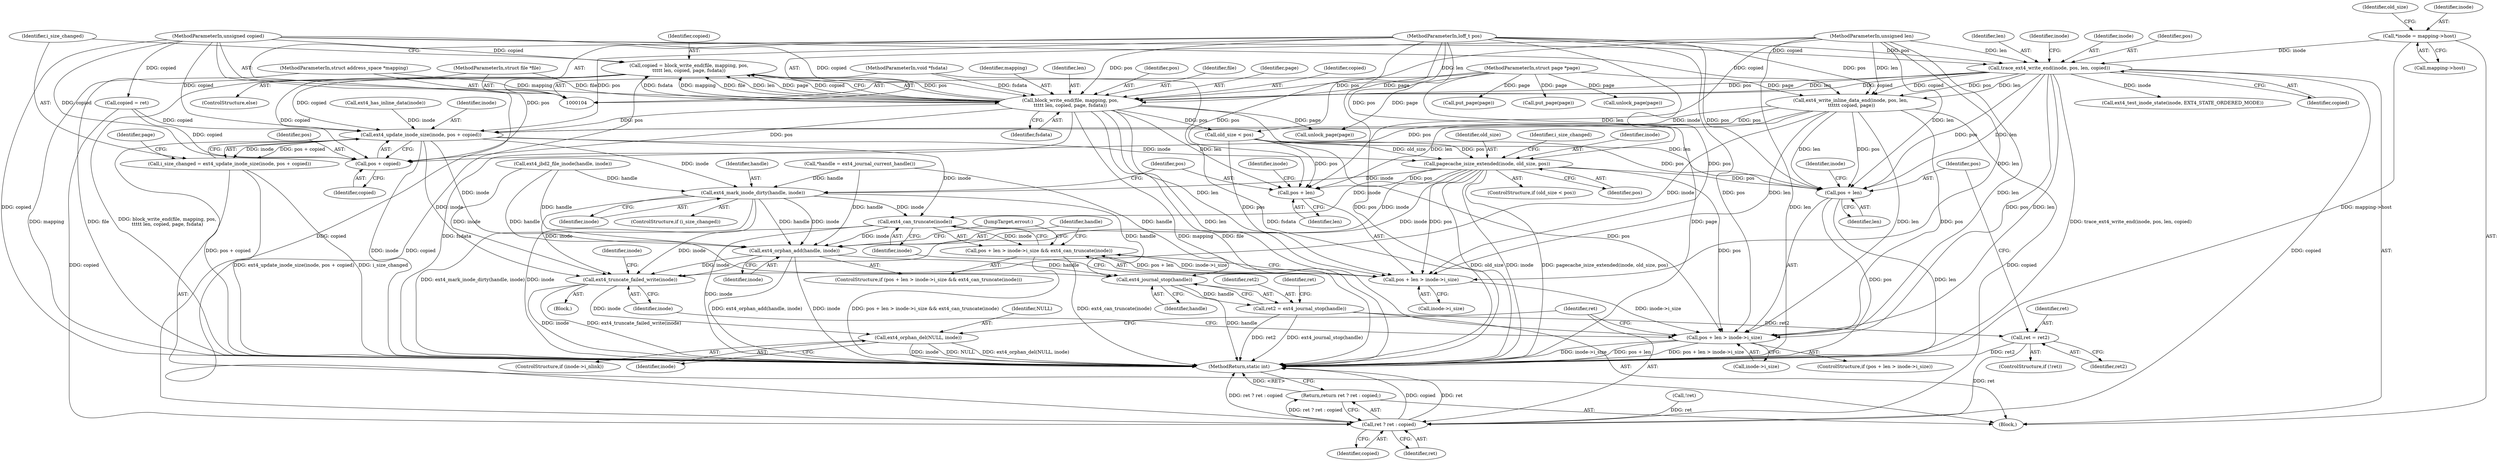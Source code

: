 digraph "0_linux_06bd3c36a733ac27962fea7d6f47168841376824_0@API" {
"1000182" [label="(Call,copied = block_write_end(file, mapping, pos,\n\t\t\t\t\t len, copied, page, fsdata))"];
"1000184" [label="(Call,block_write_end(file, mapping, pos,\n\t\t\t\t\t len, copied, page, fsdata))"];
"1000105" [label="(MethodParameterIn,struct file *file)"];
"1000106" [label="(MethodParameterIn,struct address_space *mapping)"];
"1000138" [label="(Call,trace_ext4_write_end(inode, pos, len, copied))"];
"1000118" [label="(Call,*inode = mapping->host)"];
"1000107" [label="(MethodParameterIn,loff_t pos)"];
"1000108" [label="(MethodParameterIn,unsigned len)"];
"1000109" [label="(MethodParameterIn,unsigned copied)"];
"1000110" [label="(MethodParameterIn,struct page *page)"];
"1000111" [label="(MethodParameterIn,void *fsdata)"];
"1000194" [label="(Call,ext4_update_inode_size(inode, pos + copied))"];
"1000192" [label="(Call,i_size_changed = ext4_update_inode_size(inode, pos + copied))"];
"1000207" [label="(Call,pagecache_isize_extended(inode, old_size, pos))"];
"1000213" [label="(Call,ext4_mark_inode_dirty(handle, inode))"];
"1000225" [label="(Call,ext4_can_truncate(inode))"];
"1000217" [label="(Call,pos + len > inode->i_size && ext4_can_truncate(inode))"];
"1000227" [label="(Call,ext4_orphan_add(handle, inode))"];
"1000233" [label="(Call,ext4_journal_stop(handle))"];
"1000231" [label="(Call,ret2 = ext4_journal_stop(handle))"];
"1000238" [label="(Call,ret = ret2)"];
"1000260" [label="(Call,ret ? ret : copied)"];
"1000259" [label="(Return,return ret ? ret : copied;)"];
"1000250" [label="(Call,ext4_truncate_failed_write(inode))"];
"1000256" [label="(Call,ext4_orphan_del(NULL, inode))"];
"1000218" [label="(Call,pos + len > inode->i_size)"];
"1000242" [label="(Call,pos + len > inode->i_size)"];
"1000219" [label="(Call,pos + len)"];
"1000243" [label="(Call,pos + len)"];
"1000196" [label="(Call,pos + copied)"];
"1000251" [label="(Identifier,inode)"];
"1000105" [label="(MethodParameterIn,struct file *file)"];
"1000114" [label="(Call,*handle = ext4_journal_current_handle())"];
"1000230" [label="(JumpTarget,errout:)"];
"1000184" [label="(Call,block_write_end(file, mapping, pos,\n\t\t\t\t\t len, copied, page, fsdata))"];
"1000107" [label="(MethodParameterIn,loff_t pos)"];
"1000232" [label="(Identifier,ret2)"];
"1000222" [label="(Call,inode->i_size)"];
"1000191" [label="(Identifier,fsdata)"];
"1000256" [label="(Call,ext4_orphan_del(NULL, inode))"];
"1000141" [label="(Identifier,len)"];
"1000186" [label="(Identifier,mapping)"];
"1000258" [label="(Identifier,inode)"];
"1000125" [label="(Identifier,old_size)"];
"1000252" [label="(ControlStructure,if (inode->i_nlink))"];
"1000199" [label="(Call,unlock_page(page))"];
"1000214" [label="(Identifier,handle)"];
"1000150" [label="(Call,ext4_jbd2_file_inode(handle, inode))"];
"1000229" [label="(Identifier,inode)"];
"1000209" [label="(Identifier,old_size)"];
"1000145" [label="(Identifier,inode)"];
"1000167" [label="(Call,ext4_write_inline_data_end(inode, pos, len,\n \t\t\t\t\t\t copied, page))"];
"1000241" [label="(ControlStructure,if (pos + len > inode->i_size))"];
"1000215" [label="(Identifier,inode)"];
"1000196" [label="(Call,pos + copied)"];
"1000192" [label="(Call,i_size_changed = ext4_update_inode_size(inode, pos + copied))"];
"1000234" [label="(Identifier,handle)"];
"1000236" [label="(Call,!ret)"];
"1000144" [label="(Call,ext4_test_inode_state(inode, EXT4_STATE_ORDERED_MODE))"];
"1000263" [label="(Identifier,copied)"];
"1000195" [label="(Identifier,inode)"];
"1000194" [label="(Call,ext4_update_inode_size(inode, pos + copied))"];
"1000198" [label="(Identifier,copied)"];
"1000231" [label="(Call,ret2 = ext4_journal_stop(handle))"];
"1000239" [label="(Identifier,ret)"];
"1000197" [label="(Identifier,pos)"];
"1000213" [label="(Call,ext4_mark_inode_dirty(handle, inode))"];
"1000188" [label="(Identifier,len)"];
"1000187" [label="(Identifier,pos)"];
"1000204" [label="(Call,old_size < pos)"];
"1000119" [label="(Identifier,inode)"];
"1000219" [label="(Call,pos + len)"];
"1000162" [label="(Call,ext4_has_inline_data(inode))"];
"1000260" [label="(Call,ret ? ret : copied)"];
"1000226" [label="(Identifier,inode)"];
"1000240" [label="(Identifier,ret2)"];
"1000212" [label="(Identifier,i_size_changed)"];
"1000120" [label="(Call,mapping->host)"];
"1000208" [label="(Identifier,inode)"];
"1000185" [label="(Identifier,file)"];
"1000181" [label="(ControlStructure,else)"];
"1000112" [label="(Block,)"];
"1000249" [label="(Block,)"];
"1000218" [label="(Call,pos + len > inode->i_size)"];
"1000228" [label="(Identifier,handle)"];
"1000225" [label="(Call,ext4_can_truncate(inode))"];
"1000244" [label="(Identifier,pos)"];
"1000261" [label="(Identifier,ret)"];
"1000233" [label="(Call,ext4_journal_stop(handle))"];
"1000142" [label="(Identifier,copied)"];
"1000183" [label="(Identifier,copied)"];
"1000207" [label="(Call,pagecache_isize_extended(inode, old_size, pos))"];
"1000110" [label="(MethodParameterIn,struct page *page)"];
"1000190" [label="(Identifier,page)"];
"1000106" [label="(MethodParameterIn,struct address_space *mapping)"];
"1000158" [label="(Call,put_page(page))"];
"1000235" [label="(ControlStructure,if (!ret))"];
"1000221" [label="(Identifier,len)"];
"1000193" [label="(Identifier,i_size_changed)"];
"1000220" [label="(Identifier,pos)"];
"1000238" [label="(Call,ret = ret2)"];
"1000245" [label="(Identifier,len)"];
"1000246" [label="(Call,inode->i_size)"];
"1000262" [label="(Identifier,ret)"];
"1000139" [label="(Identifier,inode)"];
"1000259" [label="(Return,return ret ? ret : copied;)"];
"1000257" [label="(Identifier,NULL)"];
"1000250" [label="(Call,ext4_truncate_failed_write(inode))"];
"1000108" [label="(MethodParameterIn,unsigned len)"];
"1000242" [label="(Call,pos + len > inode->i_size)"];
"1000200" [label="(Identifier,page)"];
"1000201" [label="(Call,put_page(page))"];
"1000210" [label="(Identifier,pos)"];
"1000178" [label="(Call,copied = ret)"];
"1000237" [label="(Identifier,ret)"];
"1000264" [label="(MethodReturn,static int)"];
"1000118" [label="(Call,*inode = mapping->host)"];
"1000223" [label="(Identifier,inode)"];
"1000138" [label="(Call,trace_ext4_write_end(inode, pos, len, copied))"];
"1000227" [label="(Call,ext4_orphan_add(handle, inode))"];
"1000216" [label="(ControlStructure,if (pos + len > inode->i_size && ext4_can_truncate(inode)))"];
"1000140" [label="(Identifier,pos)"];
"1000156" [label="(Call,unlock_page(page))"];
"1000203" [label="(ControlStructure,if (old_size < pos))"];
"1000243" [label="(Call,pos + len)"];
"1000109" [label="(MethodParameterIn,unsigned copied)"];
"1000254" [label="(Identifier,inode)"];
"1000211" [label="(ControlStructure,if (i_size_changed))"];
"1000247" [label="(Identifier,inode)"];
"1000111" [label="(MethodParameterIn,void *fsdata)"];
"1000189" [label="(Identifier,copied)"];
"1000217" [label="(Call,pos + len > inode->i_size && ext4_can_truncate(inode))"];
"1000182" [label="(Call,copied = block_write_end(file, mapping, pos,\n\t\t\t\t\t len, copied, page, fsdata))"];
"1000182" -> "1000181"  [label="AST: "];
"1000182" -> "1000184"  [label="CFG: "];
"1000183" -> "1000182"  [label="AST: "];
"1000184" -> "1000182"  [label="AST: "];
"1000193" -> "1000182"  [label="CFG: "];
"1000182" -> "1000264"  [label="DDG: block_write_end(file, mapping, pos,\n\t\t\t\t\t len, copied, page, fsdata)"];
"1000184" -> "1000182"  [label="DDG: pos"];
"1000184" -> "1000182"  [label="DDG: fsdata"];
"1000184" -> "1000182"  [label="DDG: mapping"];
"1000184" -> "1000182"  [label="DDG: file"];
"1000184" -> "1000182"  [label="DDG: len"];
"1000184" -> "1000182"  [label="DDG: page"];
"1000184" -> "1000182"  [label="DDG: copied"];
"1000109" -> "1000182"  [label="DDG: copied"];
"1000182" -> "1000194"  [label="DDG: copied"];
"1000182" -> "1000196"  [label="DDG: copied"];
"1000182" -> "1000260"  [label="DDG: copied"];
"1000184" -> "1000191"  [label="CFG: "];
"1000185" -> "1000184"  [label="AST: "];
"1000186" -> "1000184"  [label="AST: "];
"1000187" -> "1000184"  [label="AST: "];
"1000188" -> "1000184"  [label="AST: "];
"1000189" -> "1000184"  [label="AST: "];
"1000190" -> "1000184"  [label="AST: "];
"1000191" -> "1000184"  [label="AST: "];
"1000184" -> "1000264"  [label="DDG: file"];
"1000184" -> "1000264"  [label="DDG: mapping"];
"1000184" -> "1000264"  [label="DDG: fsdata"];
"1000105" -> "1000184"  [label="DDG: file"];
"1000106" -> "1000184"  [label="DDG: mapping"];
"1000138" -> "1000184"  [label="DDG: pos"];
"1000138" -> "1000184"  [label="DDG: len"];
"1000138" -> "1000184"  [label="DDG: copied"];
"1000107" -> "1000184"  [label="DDG: pos"];
"1000108" -> "1000184"  [label="DDG: len"];
"1000109" -> "1000184"  [label="DDG: copied"];
"1000110" -> "1000184"  [label="DDG: page"];
"1000111" -> "1000184"  [label="DDG: fsdata"];
"1000184" -> "1000194"  [label="DDG: pos"];
"1000184" -> "1000196"  [label="DDG: pos"];
"1000184" -> "1000199"  [label="DDG: page"];
"1000184" -> "1000204"  [label="DDG: pos"];
"1000184" -> "1000218"  [label="DDG: len"];
"1000184" -> "1000219"  [label="DDG: len"];
"1000184" -> "1000242"  [label="DDG: len"];
"1000184" -> "1000243"  [label="DDG: len"];
"1000105" -> "1000104"  [label="AST: "];
"1000105" -> "1000264"  [label="DDG: file"];
"1000106" -> "1000104"  [label="AST: "];
"1000106" -> "1000264"  [label="DDG: mapping"];
"1000138" -> "1000112"  [label="AST: "];
"1000138" -> "1000142"  [label="CFG: "];
"1000139" -> "1000138"  [label="AST: "];
"1000140" -> "1000138"  [label="AST: "];
"1000141" -> "1000138"  [label="AST: "];
"1000142" -> "1000138"  [label="AST: "];
"1000145" -> "1000138"  [label="CFG: "];
"1000138" -> "1000264"  [label="DDG: trace_ext4_write_end(inode, pos, len, copied)"];
"1000118" -> "1000138"  [label="DDG: inode"];
"1000107" -> "1000138"  [label="DDG: pos"];
"1000108" -> "1000138"  [label="DDG: len"];
"1000109" -> "1000138"  [label="DDG: copied"];
"1000138" -> "1000144"  [label="DDG: inode"];
"1000138" -> "1000167"  [label="DDG: pos"];
"1000138" -> "1000167"  [label="DDG: len"];
"1000138" -> "1000167"  [label="DDG: copied"];
"1000138" -> "1000242"  [label="DDG: pos"];
"1000138" -> "1000242"  [label="DDG: len"];
"1000138" -> "1000243"  [label="DDG: pos"];
"1000138" -> "1000243"  [label="DDG: len"];
"1000138" -> "1000260"  [label="DDG: copied"];
"1000118" -> "1000112"  [label="AST: "];
"1000118" -> "1000120"  [label="CFG: "];
"1000119" -> "1000118"  [label="AST: "];
"1000120" -> "1000118"  [label="AST: "];
"1000125" -> "1000118"  [label="CFG: "];
"1000118" -> "1000264"  [label="DDG: mapping->host"];
"1000107" -> "1000104"  [label="AST: "];
"1000107" -> "1000264"  [label="DDG: pos"];
"1000107" -> "1000167"  [label="DDG: pos"];
"1000107" -> "1000194"  [label="DDG: pos"];
"1000107" -> "1000196"  [label="DDG: pos"];
"1000107" -> "1000204"  [label="DDG: pos"];
"1000107" -> "1000207"  [label="DDG: pos"];
"1000107" -> "1000218"  [label="DDG: pos"];
"1000107" -> "1000219"  [label="DDG: pos"];
"1000107" -> "1000242"  [label="DDG: pos"];
"1000107" -> "1000243"  [label="DDG: pos"];
"1000108" -> "1000104"  [label="AST: "];
"1000108" -> "1000264"  [label="DDG: len"];
"1000108" -> "1000167"  [label="DDG: len"];
"1000108" -> "1000218"  [label="DDG: len"];
"1000108" -> "1000219"  [label="DDG: len"];
"1000108" -> "1000242"  [label="DDG: len"];
"1000108" -> "1000243"  [label="DDG: len"];
"1000109" -> "1000104"  [label="AST: "];
"1000109" -> "1000264"  [label="DDG: copied"];
"1000109" -> "1000167"  [label="DDG: copied"];
"1000109" -> "1000178"  [label="DDG: copied"];
"1000109" -> "1000194"  [label="DDG: copied"];
"1000109" -> "1000196"  [label="DDG: copied"];
"1000109" -> "1000260"  [label="DDG: copied"];
"1000110" -> "1000104"  [label="AST: "];
"1000110" -> "1000264"  [label="DDG: page"];
"1000110" -> "1000156"  [label="DDG: page"];
"1000110" -> "1000158"  [label="DDG: page"];
"1000110" -> "1000167"  [label="DDG: page"];
"1000110" -> "1000199"  [label="DDG: page"];
"1000110" -> "1000201"  [label="DDG: page"];
"1000111" -> "1000104"  [label="AST: "];
"1000111" -> "1000264"  [label="DDG: fsdata"];
"1000194" -> "1000192"  [label="AST: "];
"1000194" -> "1000196"  [label="CFG: "];
"1000195" -> "1000194"  [label="AST: "];
"1000196" -> "1000194"  [label="AST: "];
"1000192" -> "1000194"  [label="CFG: "];
"1000194" -> "1000264"  [label="DDG: inode"];
"1000194" -> "1000264"  [label="DDG: pos + copied"];
"1000194" -> "1000192"  [label="DDG: inode"];
"1000194" -> "1000192"  [label="DDG: pos + copied"];
"1000167" -> "1000194"  [label="DDG: inode"];
"1000167" -> "1000194"  [label="DDG: pos"];
"1000162" -> "1000194"  [label="DDG: inode"];
"1000178" -> "1000194"  [label="DDG: copied"];
"1000194" -> "1000207"  [label="DDG: inode"];
"1000194" -> "1000213"  [label="DDG: inode"];
"1000194" -> "1000225"  [label="DDG: inode"];
"1000194" -> "1000227"  [label="DDG: inode"];
"1000194" -> "1000250"  [label="DDG: inode"];
"1000192" -> "1000112"  [label="AST: "];
"1000193" -> "1000192"  [label="AST: "];
"1000200" -> "1000192"  [label="CFG: "];
"1000192" -> "1000264"  [label="DDG: ext4_update_inode_size(inode, pos + copied)"];
"1000192" -> "1000264"  [label="DDG: i_size_changed"];
"1000207" -> "1000203"  [label="AST: "];
"1000207" -> "1000210"  [label="CFG: "];
"1000208" -> "1000207"  [label="AST: "];
"1000209" -> "1000207"  [label="AST: "];
"1000210" -> "1000207"  [label="AST: "];
"1000212" -> "1000207"  [label="CFG: "];
"1000207" -> "1000264"  [label="DDG: pagecache_isize_extended(inode, old_size, pos)"];
"1000207" -> "1000264"  [label="DDG: old_size"];
"1000207" -> "1000264"  [label="DDG: inode"];
"1000204" -> "1000207"  [label="DDG: old_size"];
"1000204" -> "1000207"  [label="DDG: pos"];
"1000207" -> "1000213"  [label="DDG: inode"];
"1000207" -> "1000218"  [label="DDG: pos"];
"1000207" -> "1000219"  [label="DDG: pos"];
"1000207" -> "1000225"  [label="DDG: inode"];
"1000207" -> "1000227"  [label="DDG: inode"];
"1000207" -> "1000242"  [label="DDG: pos"];
"1000207" -> "1000243"  [label="DDG: pos"];
"1000207" -> "1000250"  [label="DDG: inode"];
"1000213" -> "1000211"  [label="AST: "];
"1000213" -> "1000215"  [label="CFG: "];
"1000214" -> "1000213"  [label="AST: "];
"1000215" -> "1000213"  [label="AST: "];
"1000220" -> "1000213"  [label="CFG: "];
"1000213" -> "1000264"  [label="DDG: ext4_mark_inode_dirty(handle, inode)"];
"1000213" -> "1000264"  [label="DDG: inode"];
"1000150" -> "1000213"  [label="DDG: handle"];
"1000114" -> "1000213"  [label="DDG: handle"];
"1000213" -> "1000225"  [label="DDG: inode"];
"1000213" -> "1000227"  [label="DDG: handle"];
"1000213" -> "1000227"  [label="DDG: inode"];
"1000213" -> "1000233"  [label="DDG: handle"];
"1000213" -> "1000250"  [label="DDG: inode"];
"1000225" -> "1000217"  [label="AST: "];
"1000225" -> "1000226"  [label="CFG: "];
"1000226" -> "1000225"  [label="AST: "];
"1000217" -> "1000225"  [label="CFG: "];
"1000225" -> "1000264"  [label="DDG: inode"];
"1000225" -> "1000217"  [label="DDG: inode"];
"1000225" -> "1000227"  [label="DDG: inode"];
"1000225" -> "1000250"  [label="DDG: inode"];
"1000217" -> "1000216"  [label="AST: "];
"1000217" -> "1000218"  [label="CFG: "];
"1000218" -> "1000217"  [label="AST: "];
"1000228" -> "1000217"  [label="CFG: "];
"1000230" -> "1000217"  [label="CFG: "];
"1000217" -> "1000264"  [label="DDG: ext4_can_truncate(inode)"];
"1000217" -> "1000264"  [label="DDG: pos + len > inode->i_size && ext4_can_truncate(inode)"];
"1000218" -> "1000217"  [label="DDG: pos + len"];
"1000218" -> "1000217"  [label="DDG: inode->i_size"];
"1000227" -> "1000216"  [label="AST: "];
"1000227" -> "1000229"  [label="CFG: "];
"1000228" -> "1000227"  [label="AST: "];
"1000229" -> "1000227"  [label="AST: "];
"1000230" -> "1000227"  [label="CFG: "];
"1000227" -> "1000264"  [label="DDG: ext4_orphan_add(handle, inode)"];
"1000227" -> "1000264"  [label="DDG: inode"];
"1000150" -> "1000227"  [label="DDG: handle"];
"1000114" -> "1000227"  [label="DDG: handle"];
"1000227" -> "1000233"  [label="DDG: handle"];
"1000227" -> "1000250"  [label="DDG: inode"];
"1000233" -> "1000231"  [label="AST: "];
"1000233" -> "1000234"  [label="CFG: "];
"1000234" -> "1000233"  [label="AST: "];
"1000231" -> "1000233"  [label="CFG: "];
"1000233" -> "1000264"  [label="DDG: handle"];
"1000233" -> "1000231"  [label="DDG: handle"];
"1000150" -> "1000233"  [label="DDG: handle"];
"1000114" -> "1000233"  [label="DDG: handle"];
"1000231" -> "1000112"  [label="AST: "];
"1000232" -> "1000231"  [label="AST: "];
"1000237" -> "1000231"  [label="CFG: "];
"1000231" -> "1000264"  [label="DDG: ext4_journal_stop(handle)"];
"1000231" -> "1000264"  [label="DDG: ret2"];
"1000231" -> "1000238"  [label="DDG: ret2"];
"1000238" -> "1000235"  [label="AST: "];
"1000238" -> "1000240"  [label="CFG: "];
"1000239" -> "1000238"  [label="AST: "];
"1000240" -> "1000238"  [label="AST: "];
"1000244" -> "1000238"  [label="CFG: "];
"1000238" -> "1000264"  [label="DDG: ret2"];
"1000238" -> "1000260"  [label="DDG: ret"];
"1000260" -> "1000259"  [label="AST: "];
"1000260" -> "1000262"  [label="CFG: "];
"1000260" -> "1000263"  [label="CFG: "];
"1000261" -> "1000260"  [label="AST: "];
"1000262" -> "1000260"  [label="AST: "];
"1000263" -> "1000260"  [label="AST: "];
"1000259" -> "1000260"  [label="CFG: "];
"1000260" -> "1000264"  [label="DDG: ret"];
"1000260" -> "1000264"  [label="DDG: ret ? ret : copied"];
"1000260" -> "1000264"  [label="DDG: copied"];
"1000260" -> "1000259"  [label="DDG: ret ? ret : copied"];
"1000236" -> "1000260"  [label="DDG: ret"];
"1000167" -> "1000260"  [label="DDG: copied"];
"1000178" -> "1000260"  [label="DDG: copied"];
"1000259" -> "1000112"  [label="AST: "];
"1000264" -> "1000259"  [label="CFG: "];
"1000259" -> "1000264"  [label="DDG: <RET>"];
"1000250" -> "1000249"  [label="AST: "];
"1000250" -> "1000251"  [label="CFG: "];
"1000251" -> "1000250"  [label="AST: "];
"1000254" -> "1000250"  [label="CFG: "];
"1000250" -> "1000264"  [label="DDG: inode"];
"1000250" -> "1000264"  [label="DDG: ext4_truncate_failed_write(inode)"];
"1000167" -> "1000250"  [label="DDG: inode"];
"1000150" -> "1000250"  [label="DDG: inode"];
"1000250" -> "1000256"  [label="DDG: inode"];
"1000256" -> "1000252"  [label="AST: "];
"1000256" -> "1000258"  [label="CFG: "];
"1000257" -> "1000256"  [label="AST: "];
"1000258" -> "1000256"  [label="AST: "];
"1000261" -> "1000256"  [label="CFG: "];
"1000256" -> "1000264"  [label="DDG: inode"];
"1000256" -> "1000264"  [label="DDG: NULL"];
"1000256" -> "1000264"  [label="DDG: ext4_orphan_del(NULL, inode)"];
"1000218" -> "1000222"  [label="CFG: "];
"1000219" -> "1000218"  [label="AST: "];
"1000222" -> "1000218"  [label="AST: "];
"1000226" -> "1000218"  [label="CFG: "];
"1000204" -> "1000218"  [label="DDG: pos"];
"1000167" -> "1000218"  [label="DDG: len"];
"1000218" -> "1000242"  [label="DDG: inode->i_size"];
"1000242" -> "1000241"  [label="AST: "];
"1000242" -> "1000246"  [label="CFG: "];
"1000243" -> "1000242"  [label="AST: "];
"1000246" -> "1000242"  [label="AST: "];
"1000251" -> "1000242"  [label="CFG: "];
"1000261" -> "1000242"  [label="CFG: "];
"1000242" -> "1000264"  [label="DDG: pos + len > inode->i_size"];
"1000242" -> "1000264"  [label="DDG: inode->i_size"];
"1000242" -> "1000264"  [label="DDG: pos + len"];
"1000167" -> "1000242"  [label="DDG: pos"];
"1000167" -> "1000242"  [label="DDG: len"];
"1000204" -> "1000242"  [label="DDG: pos"];
"1000219" -> "1000221"  [label="CFG: "];
"1000220" -> "1000219"  [label="AST: "];
"1000221" -> "1000219"  [label="AST: "];
"1000223" -> "1000219"  [label="CFG: "];
"1000204" -> "1000219"  [label="DDG: pos"];
"1000167" -> "1000219"  [label="DDG: len"];
"1000243" -> "1000245"  [label="CFG: "];
"1000244" -> "1000243"  [label="AST: "];
"1000245" -> "1000243"  [label="AST: "];
"1000247" -> "1000243"  [label="CFG: "];
"1000243" -> "1000264"  [label="DDG: pos"];
"1000243" -> "1000264"  [label="DDG: len"];
"1000167" -> "1000243"  [label="DDG: pos"];
"1000167" -> "1000243"  [label="DDG: len"];
"1000204" -> "1000243"  [label="DDG: pos"];
"1000196" -> "1000198"  [label="CFG: "];
"1000197" -> "1000196"  [label="AST: "];
"1000198" -> "1000196"  [label="AST: "];
"1000167" -> "1000196"  [label="DDG: pos"];
"1000178" -> "1000196"  [label="DDG: copied"];
}
